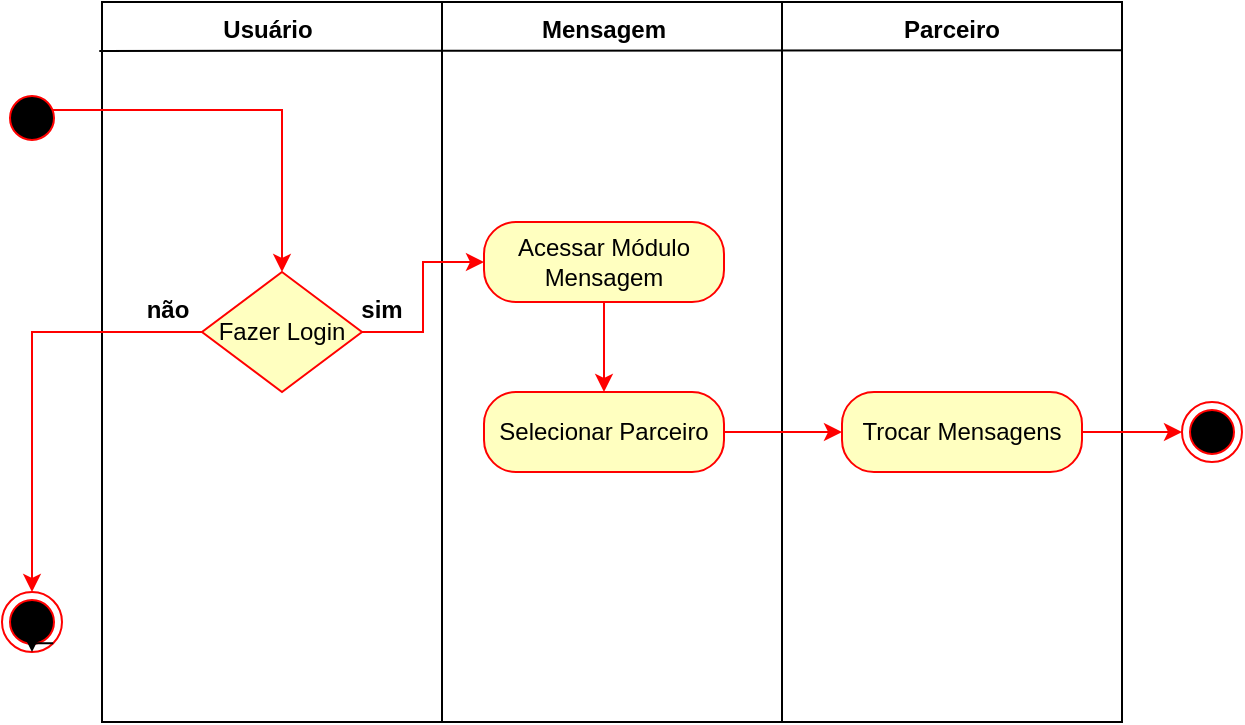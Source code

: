 <mxfile version="15.2.9" type="google"><diagram id="StumhChVrDAXluvztL0u" name="Page-1"><mxGraphModel dx="723" dy="328" grid="1" gridSize="10" guides="1" tooltips="1" connect="1" arrows="1" fold="1" page="1" pageScale="1" pageWidth="827" pageHeight="1169" math="0" shadow="0"><root><mxCell id="0"/><mxCell id="1" parent="0"/><mxCell id="NevSPkb0fW-8HfGg6vU2-3" value="" style="rounded=0;whiteSpace=wrap;html=1;fillColor=none;gradientColor=#ffffff;" parent="1" vertex="1"><mxGeometry x="560" y="70" width="170" height="360" as="geometry"/></mxCell><mxCell id="gbgVeUdeYxSKZMuxTgdo-7" value="" style="rounded=0;whiteSpace=wrap;html=1;fillColor=none;gradientColor=#ffffff;" parent="1" vertex="1"><mxGeometry x="220" y="70" width="170" height="360" as="geometry"/></mxCell><mxCell id="gbgVeUdeYxSKZMuxTgdo-24" value="" style="rounded=0;whiteSpace=wrap;html=1;fillColor=none;gradientColor=#ffffff;" parent="1" vertex="1"><mxGeometry x="390" y="70" width="170" height="360" as="geometry"/></mxCell><mxCell id="gbgVeUdeYxSKZMuxTgdo-15" value="" style="edgeStyle=orthogonalEdgeStyle;rounded=0;orthogonalLoop=1;jettySize=auto;html=1;exitX=0.8;exitY=0.367;exitDx=0;exitDy=0;exitPerimeter=0;strokeColor=#FF0000;" parent="1" source="1hZ9fM9GdlrJLDWtpFGG-2" target="1hZ9fM9GdlrJLDWtpFGG-4" edge="1"><mxGeometry relative="1" as="geometry"/></mxCell><mxCell id="1hZ9fM9GdlrJLDWtpFGG-2" value="" style="ellipse;html=1;shape=startState;fillColor=#000000;strokeColor=#ff0000;" parent="1" vertex="1"><mxGeometry x="170" y="113" width="30" height="30" as="geometry"/></mxCell><mxCell id="gbgVeUdeYxSKZMuxTgdo-16" value="" style="edgeStyle=orthogonalEdgeStyle;rounded=0;orthogonalLoop=1;jettySize=auto;html=1;strokeColor=#FF0000;" parent="1" source="1hZ9fM9GdlrJLDWtpFGG-4" target="1hZ9fM9GdlrJLDWtpFGG-8" edge="1"><mxGeometry relative="1" as="geometry"/></mxCell><mxCell id="gbgVeUdeYxSKZMuxTgdo-17" value="" style="edgeStyle=orthogonalEdgeStyle;rounded=0;orthogonalLoop=1;jettySize=auto;html=1;strokeColor=#FF0000;" parent="1" source="1hZ9fM9GdlrJLDWtpFGG-4" target="1hZ9fM9GdlrJLDWtpFGG-7" edge="1"><mxGeometry relative="1" as="geometry"/></mxCell><mxCell id="1hZ9fM9GdlrJLDWtpFGG-4" value="Fazer Login" style="rhombus;whiteSpace=wrap;html=1;fillColor=#ffffc0;strokeColor=#ff0000;" parent="1" vertex="1"><mxGeometry x="270" y="205" width="80" height="60" as="geometry"/></mxCell><mxCell id="1hZ9fM9GdlrJLDWtpFGG-7" value="" style="ellipse;html=1;shape=endState;fillColor=#000000;strokeColor=#ff0000;" parent="1" vertex="1"><mxGeometry x="170" y="365" width="30" height="30" as="geometry"/></mxCell><mxCell id="gbgVeUdeYxSKZMuxTgdo-27" value="" style="edgeStyle=orthogonalEdgeStyle;rounded=0;orthogonalLoop=1;jettySize=auto;html=1;strokeColor=#FF0000;" parent="1" source="1hZ9fM9GdlrJLDWtpFGG-8" target="1hZ9fM9GdlrJLDWtpFGG-10" edge="1"><mxGeometry relative="1" as="geometry"/></mxCell><mxCell id="1hZ9fM9GdlrJLDWtpFGG-8" value="Acessar Módulo Mensagem" style="rounded=1;whiteSpace=wrap;html=1;arcSize=40;fontColor=#000000;fillColor=#ffffc0;strokeColor=#ff0000;" parent="1" vertex="1"><mxGeometry x="411" y="180" width="120" height="40" as="geometry"/></mxCell><mxCell id="gbgVeUdeYxSKZMuxTgdo-33" value="" style="edgeStyle=orthogonalEdgeStyle;rounded=0;orthogonalLoop=1;jettySize=auto;html=1;strokeColor=#FF0000;" parent="1" source="1hZ9fM9GdlrJLDWtpFGG-10" target="1hZ9fM9GdlrJLDWtpFGG-13" edge="1"><mxGeometry relative="1" as="geometry"/></mxCell><mxCell id="1hZ9fM9GdlrJLDWtpFGG-10" value="Selecionar Parceiro" style="rounded=1;whiteSpace=wrap;html=1;arcSize=40;fontColor=#000000;fillColor=#ffffc0;strokeColor=#ff0000;" parent="1" vertex="1"><mxGeometry x="411" y="265" width="120" height="40" as="geometry"/></mxCell><mxCell id="NevSPkb0fW-8HfGg6vU2-12" value="" style="edgeStyle=orthogonalEdgeStyle;rounded=0;orthogonalLoop=1;jettySize=auto;html=1;strokeColor=#FF0000;" parent="1" source="1hZ9fM9GdlrJLDWtpFGG-13" target="NevSPkb0fW-8HfGg6vU2-7" edge="1"><mxGeometry relative="1" as="geometry"/></mxCell><mxCell id="1hZ9fM9GdlrJLDWtpFGG-13" value="Trocar Mensagens" style="rounded=1;whiteSpace=wrap;html=1;arcSize=40;fontColor=#000000;fillColor=#ffffc0;strokeColor=#ff0000;" parent="1" vertex="1"><mxGeometry x="590" y="265" width="120" height="40" as="geometry"/></mxCell><mxCell id="gbgVeUdeYxSKZMuxTgdo-21" value="Usuário" style="text;align=center;fontStyle=1;verticalAlign=middle;spacingLeft=3;spacingRight=3;strokeColor=none;rotatable=0;points=[[0,0.5],[1,0.5]];portConstraint=eastwest;fillColor=none;gradientColor=#ffffff;" parent="1" vertex="1"><mxGeometry x="263" y="70" width="80" height="26" as="geometry"/></mxCell><mxCell id="gbgVeUdeYxSKZMuxTgdo-22" value="sim" style="text;align=center;fontStyle=1;verticalAlign=middle;spacingLeft=3;spacingRight=3;strokeColor=none;rotatable=0;points=[[0,0.5],[1,0.5]];portConstraint=eastwest;fillColor=none;gradientColor=#ffffff;" parent="1" vertex="1"><mxGeometry x="343" y="210" width="34" height="26" as="geometry"/></mxCell><mxCell id="gbgVeUdeYxSKZMuxTgdo-23" value="não" style="text;align=center;fontStyle=1;verticalAlign=middle;spacingLeft=3;spacingRight=3;strokeColor=none;rotatable=0;points=[[0,0.5],[1,0.5]];portConstraint=eastwest;fillColor=none;gradientColor=#ffffff;" parent="1" vertex="1"><mxGeometry x="236" y="210" width="34" height="26" as="geometry"/></mxCell><mxCell id="gbgVeUdeYxSKZMuxTgdo-25" value="Mensagem" style="text;align=center;fontStyle=1;verticalAlign=middle;spacingLeft=3;spacingRight=3;strokeColor=none;rotatable=0;points=[[0,0.5],[1,0.5]];portConstraint=eastwest;fillColor=none;gradientColor=#ffffff;" parent="1" vertex="1"><mxGeometry x="431" y="70" width="80" height="26" as="geometry"/></mxCell><mxCell id="NevSPkb0fW-8HfGg6vU2-4" value="Parceiro" style="text;align=center;fontStyle=1;verticalAlign=middle;spacingLeft=3;spacingRight=3;strokeColor=none;rotatable=0;points=[[0,0.5],[1,0.5]];portConstraint=eastwest;fillColor=none;gradientColor=#ffffff;" parent="1" vertex="1"><mxGeometry x="605" y="70" width="80" height="26" as="geometry"/></mxCell><mxCell id="NevSPkb0fW-8HfGg6vU2-5" style="edgeStyle=orthogonalEdgeStyle;rounded=0;orthogonalLoop=1;jettySize=auto;html=1;exitX=1;exitY=1;exitDx=0;exitDy=0;entryX=0.5;entryY=1;entryDx=0;entryDy=0;" parent="1" source="1hZ9fM9GdlrJLDWtpFGG-7" target="1hZ9fM9GdlrJLDWtpFGG-7" edge="1"><mxGeometry relative="1" as="geometry"/></mxCell><mxCell id="NevSPkb0fW-8HfGg6vU2-7" value="" style="ellipse;html=1;shape=endState;fillColor=#000000;strokeColor=#ff0000;" parent="1" vertex="1"><mxGeometry x="760" y="270" width="30" height="30" as="geometry"/></mxCell><mxCell id="f2wTF5nV62XQvVsdboTD-2" value="" style="endArrow=none;html=1;strokeColor=#000000;entryX=1;entryY=0.067;entryDx=0;entryDy=0;entryPerimeter=0;exitX=-0.008;exitY=0.068;exitDx=0;exitDy=0;exitPerimeter=0;" edge="1" parent="1" source="gbgVeUdeYxSKZMuxTgdo-7" target="NevSPkb0fW-8HfGg6vU2-3"><mxGeometry width="50" height="50" relative="1" as="geometry"><mxPoint x="240" y="94" as="sourcePoint"/><mxPoint x="440" y="180" as="targetPoint"/></mxGeometry></mxCell></root></mxGraphModel></diagram></mxfile>